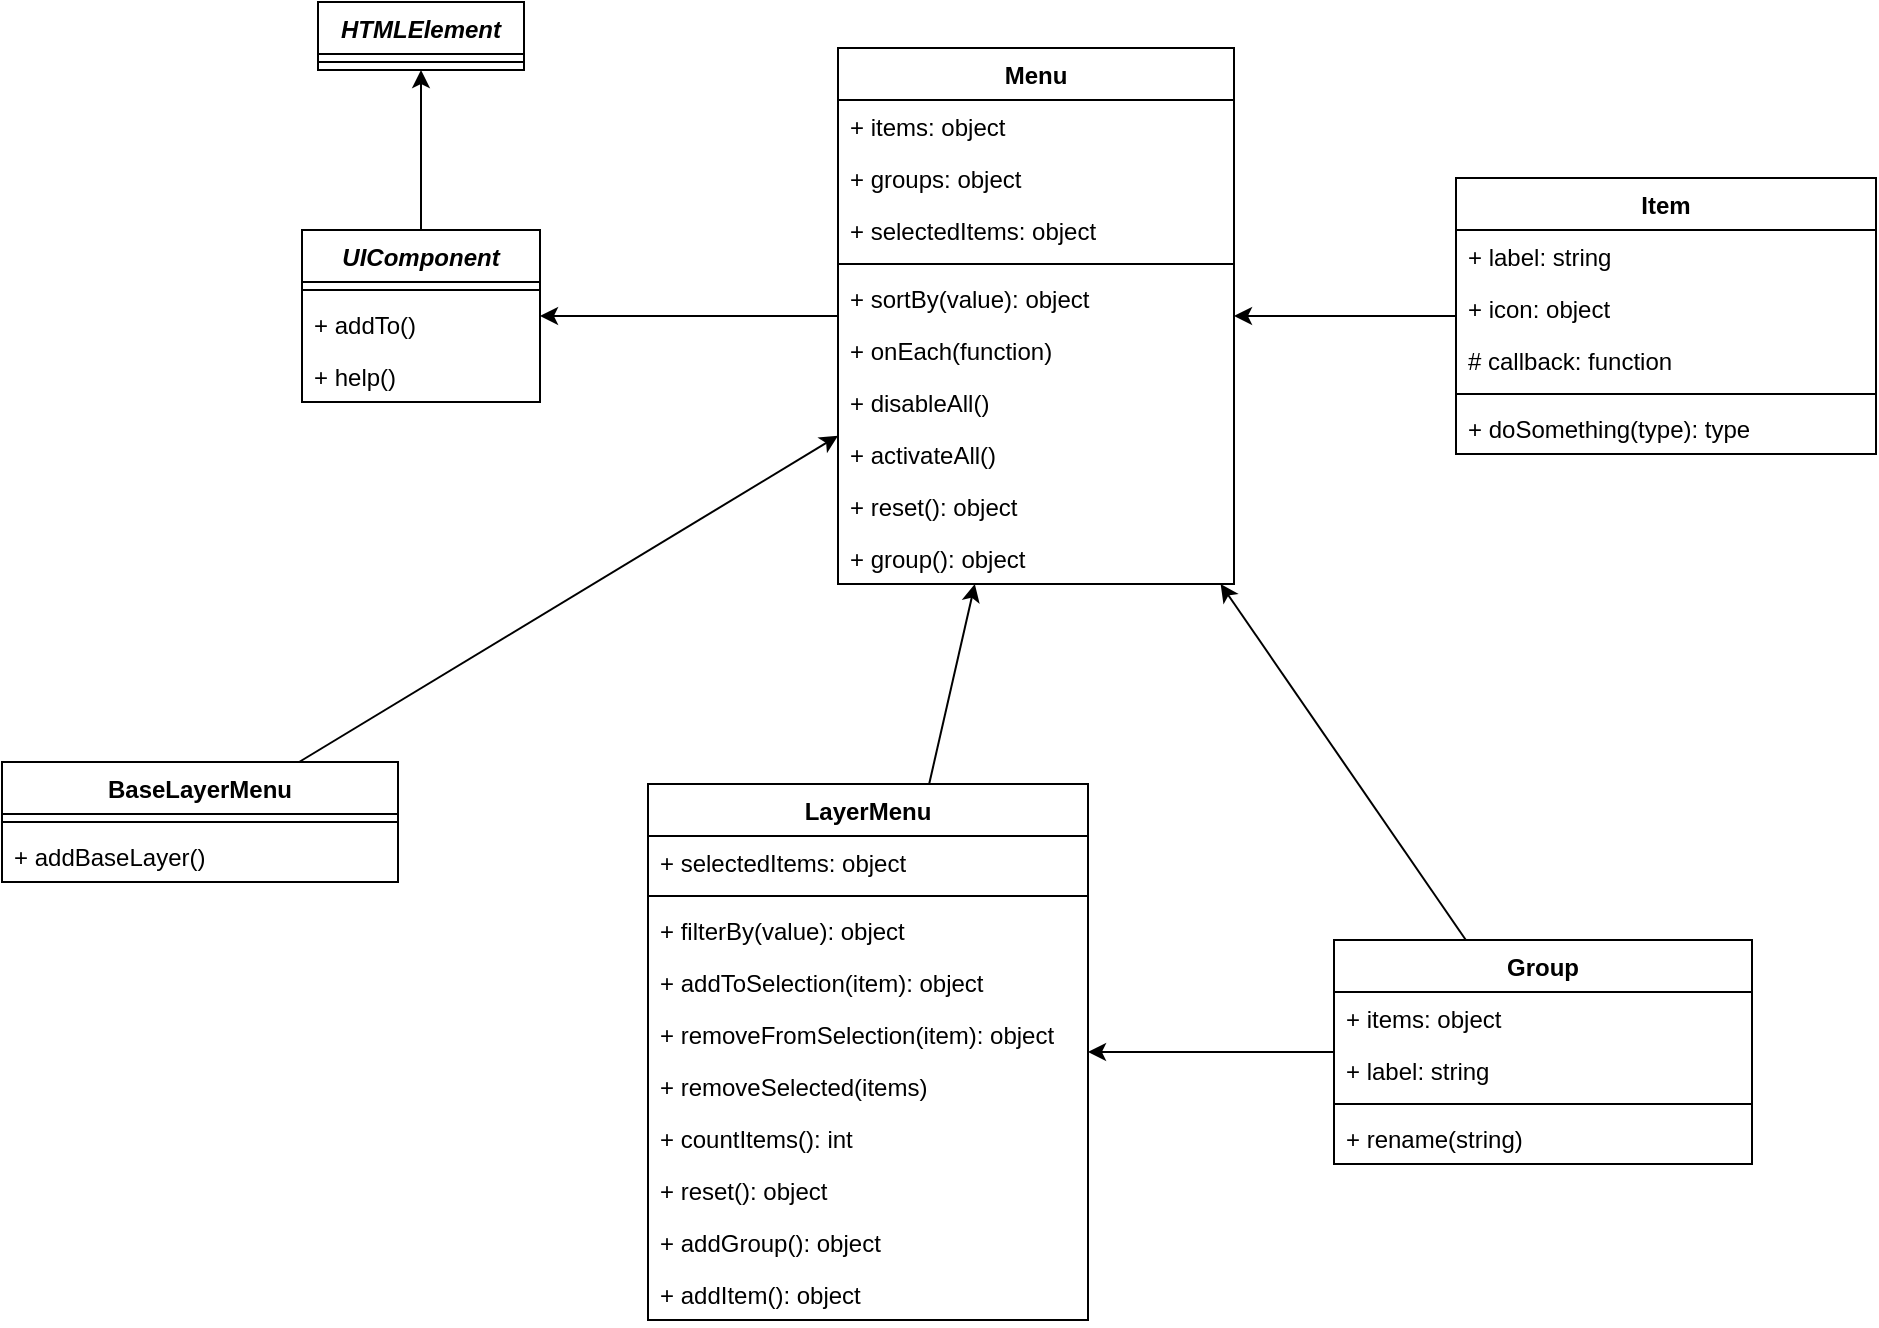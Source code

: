 <mxfile>
    <diagram id="CWb_n4CAjd2z9gFYFfTj" name="Class">
        <mxGraphModel dx="1021" dy="452" grid="0" gridSize="10" guides="1" tooltips="1" connect="1" arrows="1" fold="1" page="1" pageScale="1" pageWidth="1169" pageHeight="827" math="0" shadow="0">
            <root>
                <mxCell id="0"/>
                <mxCell id="1" parent="0"/>
                <mxCell id="MuC9Y600PxwRdUE7aGha-76" style="edgeStyle=none;html=1;" edge="1" parent="1" source="zH9yEyfcCZAy-cP3OPAp-57" target="MuC9Y600PxwRdUE7aGha-50">
                    <mxGeometry relative="1" as="geometry"/>
                </mxCell>
                <mxCell id="zH9yEyfcCZAy-cP3OPAp-57" value="Item" style="swimlane;fontStyle=1;align=center;verticalAlign=top;childLayout=stackLayout;horizontal=1;startSize=26;horizontalStack=0;resizeParent=1;resizeParentMax=0;resizeLast=0;collapsible=1;marginBottom=0;" parent="1" vertex="1">
                    <mxGeometry x="815" y="139" width="210" height="138" as="geometry">
                        <mxRectangle x="655" y="465" width="80" height="26" as="alternateBounds"/>
                    </mxGeometry>
                </mxCell>
                <mxCell id="12" value="+ label: string" style="text;strokeColor=none;fillColor=none;align=left;verticalAlign=top;spacingLeft=4;spacingRight=4;overflow=hidden;rotatable=0;points=[[0,0.5],[1,0.5]];portConstraint=eastwest;" parent="zH9yEyfcCZAy-cP3OPAp-57" vertex="1">
                    <mxGeometry y="26" width="210" height="26" as="geometry"/>
                </mxCell>
                <mxCell id="15" value="+ icon: object" style="text;strokeColor=none;fillColor=none;align=left;verticalAlign=top;spacingLeft=4;spacingRight=4;overflow=hidden;rotatable=0;points=[[0,0.5],[1,0.5]];portConstraint=eastwest;" parent="zH9yEyfcCZAy-cP3OPAp-57" vertex="1">
                    <mxGeometry y="52" width="210" height="26" as="geometry"/>
                </mxCell>
                <mxCell id="MuC9Y600PxwRdUE7aGha-41" value="# callback: function" style="text;strokeColor=none;fillColor=none;align=left;verticalAlign=top;spacingLeft=4;spacingRight=4;overflow=hidden;rotatable=0;points=[[0,0.5],[1,0.5]];portConstraint=eastwest;" vertex="1" parent="zH9yEyfcCZAy-cP3OPAp-57">
                    <mxGeometry y="78" width="210" height="26" as="geometry"/>
                </mxCell>
                <mxCell id="zH9yEyfcCZAy-cP3OPAp-59" value="" style="line;strokeWidth=1;fillColor=none;align=left;verticalAlign=middle;spacingTop=-1;spacingLeft=3;spacingRight=3;rotatable=0;labelPosition=right;points=[];portConstraint=eastwest;strokeColor=inherit;" parent="zH9yEyfcCZAy-cP3OPAp-57" vertex="1">
                    <mxGeometry y="104" width="210" height="8" as="geometry"/>
                </mxCell>
                <mxCell id="zH9yEyfcCZAy-cP3OPAp-83" value="+ doSomething(type): type" style="text;strokeColor=none;fillColor=none;align=left;verticalAlign=top;spacingLeft=4;spacingRight=4;overflow=hidden;rotatable=0;points=[[0,0.5],[1,0.5]];portConstraint=eastwest;" parent="zH9yEyfcCZAy-cP3OPAp-57" vertex="1">
                    <mxGeometry y="112" width="210" height="26" as="geometry"/>
                </mxCell>
                <mxCell id="MuC9Y600PxwRdUE7aGha-72" style="edgeStyle=none;html=1;" edge="1" parent="1" source="zH9yEyfcCZAy-cP3OPAp-61" target="MuC9Y600PxwRdUE7aGha-50">
                    <mxGeometry relative="1" as="geometry"/>
                </mxCell>
                <mxCell id="MuC9Y600PxwRdUE7aGha-75" style="edgeStyle=none;html=1;" edge="1" parent="1" source="zH9yEyfcCZAy-cP3OPAp-61" target="SXHfhw6Z6Lz09nfbXiYT-1">
                    <mxGeometry relative="1" as="geometry"/>
                </mxCell>
                <mxCell id="zH9yEyfcCZAy-cP3OPAp-61" value="Group" style="swimlane;fontStyle=1;align=center;verticalAlign=top;childLayout=stackLayout;horizontal=1;startSize=26;horizontalStack=0;resizeParent=1;resizeParentMax=0;resizeLast=0;collapsible=1;marginBottom=0;" parent="1" vertex="1">
                    <mxGeometry x="754" y="520" width="209" height="112" as="geometry"/>
                </mxCell>
                <mxCell id="11" value="+ items: object" style="text;strokeColor=none;fillColor=none;align=left;verticalAlign=top;spacingLeft=4;spacingRight=4;overflow=hidden;rotatable=0;points=[[0,0.5],[1,0.5]];portConstraint=eastwest;" parent="zH9yEyfcCZAy-cP3OPAp-61" vertex="1">
                    <mxGeometry y="26" width="209" height="26" as="geometry"/>
                </mxCell>
                <mxCell id="MuC9Y600PxwRdUE7aGha-49" value="+ label: string" style="text;strokeColor=none;fillColor=none;align=left;verticalAlign=top;spacingLeft=4;spacingRight=4;overflow=hidden;rotatable=0;points=[[0,0.5],[1,0.5]];portConstraint=eastwest;" vertex="1" parent="zH9yEyfcCZAy-cP3OPAp-61">
                    <mxGeometry y="52" width="209" height="26" as="geometry"/>
                </mxCell>
                <mxCell id="zH9yEyfcCZAy-cP3OPAp-63" value="" style="line;strokeWidth=1;fillColor=none;align=left;verticalAlign=middle;spacingTop=-1;spacingLeft=3;spacingRight=3;rotatable=0;labelPosition=right;points=[];portConstraint=eastwest;strokeColor=inherit;" parent="zH9yEyfcCZAy-cP3OPAp-61" vertex="1">
                    <mxGeometry y="78" width="209" height="8" as="geometry"/>
                </mxCell>
                <mxCell id="MuC9Y600PxwRdUE7aGha-48" value="+ rename(string)" style="text;strokeColor=none;fillColor=none;align=left;verticalAlign=top;spacingLeft=4;spacingRight=4;overflow=hidden;rotatable=0;points=[[0,0.5],[1,0.5]];portConstraint=eastwest;" vertex="1" parent="zH9yEyfcCZAy-cP3OPAp-61">
                    <mxGeometry y="86" width="209" height="26" as="geometry"/>
                </mxCell>
                <mxCell id="MuC9Y600PxwRdUE7aGha-66" style="edgeStyle=none;html=1;" edge="1" parent="1" source="SXHfhw6Z6Lz09nfbXiYT-1" target="MuC9Y600PxwRdUE7aGha-50">
                    <mxGeometry relative="1" as="geometry"/>
                </mxCell>
                <mxCell id="SXHfhw6Z6Lz09nfbXiYT-1" value="LayerMenu" style="swimlane;fontStyle=1;align=center;verticalAlign=top;childLayout=stackLayout;horizontal=1;startSize=26;horizontalStack=0;resizeParent=1;resizeParentMax=0;resizeLast=0;collapsible=1;marginBottom=0;" parent="1" vertex="1">
                    <mxGeometry x="411" y="442" width="220" height="268" as="geometry"/>
                </mxCell>
                <mxCell id="MuC9Y600PxwRdUE7aGha-64" value="+ selectedItems: object" style="text;strokeColor=none;fillColor=none;align=left;verticalAlign=top;spacingLeft=4;spacingRight=4;overflow=hidden;rotatable=0;points=[[0,0.5],[1,0.5]];portConstraint=eastwest;" vertex="1" parent="SXHfhw6Z6Lz09nfbXiYT-1">
                    <mxGeometry y="26" width="220" height="26" as="geometry"/>
                </mxCell>
                <mxCell id="SXHfhw6Z6Lz09nfbXiYT-3" value="" style="line;strokeWidth=1;fillColor=none;align=left;verticalAlign=middle;spacingTop=-1;spacingLeft=3;spacingRight=3;rotatable=0;labelPosition=right;points=[];portConstraint=eastwest;strokeColor=inherit;" parent="SXHfhw6Z6Lz09nfbXiYT-1" vertex="1">
                    <mxGeometry y="52" width="220" height="8" as="geometry"/>
                </mxCell>
                <mxCell id="MuC9Y600PxwRdUE7aGha-17" value="+ filterBy(value): object" style="text;strokeColor=none;fillColor=none;align=left;verticalAlign=top;spacingLeft=4;spacingRight=4;overflow=hidden;rotatable=0;points=[[0,0.5],[1,0.5]];portConstraint=eastwest;" vertex="1" parent="SXHfhw6Z6Lz09nfbXiYT-1">
                    <mxGeometry y="60" width="220" height="26" as="geometry"/>
                </mxCell>
                <mxCell id="MuC9Y600PxwRdUE7aGha-60" value="+ addToSelection(item): object" style="text;strokeColor=none;fillColor=none;align=left;verticalAlign=top;spacingLeft=4;spacingRight=4;overflow=hidden;rotatable=0;points=[[0,0.5],[1,0.5]];portConstraint=eastwest;" vertex="1" parent="SXHfhw6Z6Lz09nfbXiYT-1">
                    <mxGeometry y="86" width="220" height="26" as="geometry"/>
                </mxCell>
                <mxCell id="MuC9Y600PxwRdUE7aGha-18" value="+ removeFromSelection(item): object" style="text;strokeColor=none;fillColor=none;align=left;verticalAlign=top;spacingLeft=4;spacingRight=4;overflow=hidden;rotatable=0;points=[[0,0.5],[1,0.5]];portConstraint=eastwest;" vertex="1" parent="SXHfhw6Z6Lz09nfbXiYT-1">
                    <mxGeometry y="112" width="220" height="26" as="geometry"/>
                </mxCell>
                <mxCell id="MuC9Y600PxwRdUE7aGha-19" value="+ removeSelected(items)" style="text;strokeColor=none;fillColor=none;align=left;verticalAlign=top;spacingLeft=4;spacingRight=4;overflow=hidden;rotatable=0;points=[[0,0.5],[1,0.5]];portConstraint=eastwest;" vertex="1" parent="SXHfhw6Z6Lz09nfbXiYT-1">
                    <mxGeometry y="138" width="220" height="26" as="geometry"/>
                </mxCell>
                <mxCell id="MuC9Y600PxwRdUE7aGha-20" value="+ countItems(): int" style="text;strokeColor=none;fillColor=none;align=left;verticalAlign=top;spacingLeft=4;spacingRight=4;overflow=hidden;rotatable=0;points=[[0,0.5],[1,0.5]];portConstraint=eastwest;" vertex="1" parent="SXHfhw6Z6Lz09nfbXiYT-1">
                    <mxGeometry y="164" width="220" height="26" as="geometry"/>
                </mxCell>
                <mxCell id="MuC9Y600PxwRdUE7aGha-21" value="+ reset(): object" style="text;strokeColor=none;fillColor=none;align=left;verticalAlign=top;spacingLeft=4;spacingRight=4;overflow=hidden;rotatable=0;points=[[0,0.5],[1,0.5]];portConstraint=eastwest;" vertex="1" parent="SXHfhw6Z6Lz09nfbXiYT-1">
                    <mxGeometry y="190" width="220" height="26" as="geometry"/>
                </mxCell>
                <mxCell id="MuC9Y600PxwRdUE7aGha-61" value="+ addGroup(): object" style="text;strokeColor=none;fillColor=none;align=left;verticalAlign=top;spacingLeft=4;spacingRight=4;overflow=hidden;rotatable=0;points=[[0,0.5],[1,0.5]];portConstraint=eastwest;" vertex="1" parent="SXHfhw6Z6Lz09nfbXiYT-1">
                    <mxGeometry y="216" width="220" height="26" as="geometry"/>
                </mxCell>
                <mxCell id="MuC9Y600PxwRdUE7aGha-23" value="+ addItem(): object" style="text;strokeColor=none;fillColor=none;align=left;verticalAlign=top;spacingLeft=4;spacingRight=4;overflow=hidden;rotatable=0;points=[[0,0.5],[1,0.5]];portConstraint=eastwest;" vertex="1" parent="SXHfhw6Z6Lz09nfbXiYT-1">
                    <mxGeometry y="242" width="220" height="26" as="geometry"/>
                </mxCell>
                <mxCell id="MuC9Y600PxwRdUE7aGha-47" value="" style="edgeStyle=none;html=1;" edge="1" parent="1" source="zH9yEyfcCZAy-cP3OPAp-73" target="MuC9Y600PxwRdUE7aGha-42">
                    <mxGeometry relative="1" as="geometry"/>
                </mxCell>
                <mxCell id="zH9yEyfcCZAy-cP3OPAp-73" value="UIComponent" style="swimlane;fontStyle=3;align=center;verticalAlign=top;childLayout=stackLayout;horizontal=1;startSize=26;horizontalStack=0;resizeParent=1;resizeParentMax=0;resizeLast=0;collapsible=1;marginBottom=0;shadow=0;" parent="1" vertex="1">
                    <mxGeometry x="238" y="165" width="119" height="86" as="geometry"/>
                </mxCell>
                <mxCell id="zH9yEyfcCZAy-cP3OPAp-75" value="" style="line;strokeWidth=1;fillColor=none;align=left;verticalAlign=middle;spacingTop=-1;spacingLeft=3;spacingRight=3;rotatable=0;labelPosition=right;points=[];portConstraint=eastwest;strokeColor=inherit;" parent="zH9yEyfcCZAy-cP3OPAp-73" vertex="1">
                    <mxGeometry y="26" width="119" height="8" as="geometry"/>
                </mxCell>
                <mxCell id="GuAcYDnVSEdRQ6eYFPWp-65" value="+ addTo()" style="text;strokeColor=none;fillColor=none;align=left;verticalAlign=top;spacingLeft=4;spacingRight=4;overflow=hidden;rotatable=0;points=[[0,0.5],[1,0.5]];portConstraint=eastwest;" parent="zH9yEyfcCZAy-cP3OPAp-73" vertex="1">
                    <mxGeometry y="34" width="119" height="26" as="geometry"/>
                </mxCell>
                <mxCell id="MuC9Y600PxwRdUE7aGha-22" value="+ help()" style="text;strokeColor=none;fillColor=none;align=left;verticalAlign=top;spacingLeft=4;spacingRight=4;overflow=hidden;rotatable=0;points=[[0,0.5],[1,0.5]];portConstraint=eastwest;" vertex="1" parent="zH9yEyfcCZAy-cP3OPAp-73">
                    <mxGeometry y="60" width="119" height="26" as="geometry"/>
                </mxCell>
                <mxCell id="MuC9Y600PxwRdUE7aGha-67" style="edgeStyle=none;html=1;" edge="1" parent="1" source="MuC9Y600PxwRdUE7aGha-24" target="MuC9Y600PxwRdUE7aGha-50">
                    <mxGeometry relative="1" as="geometry"/>
                </mxCell>
                <mxCell id="MuC9Y600PxwRdUE7aGha-24" value="BaseLayerMenu" style="swimlane;fontStyle=1;align=center;verticalAlign=top;childLayout=stackLayout;horizontal=1;startSize=26;horizontalStack=0;resizeParent=1;resizeParentMax=0;resizeLast=0;collapsible=1;marginBottom=0;" vertex="1" parent="1">
                    <mxGeometry x="88" y="431" width="198" height="60" as="geometry"/>
                </mxCell>
                <mxCell id="MuC9Y600PxwRdUE7aGha-26" value="" style="line;strokeWidth=1;fillColor=none;align=left;verticalAlign=middle;spacingTop=-1;spacingLeft=3;spacingRight=3;rotatable=0;labelPosition=right;points=[];portConstraint=eastwest;strokeColor=inherit;" vertex="1" parent="MuC9Y600PxwRdUE7aGha-24">
                    <mxGeometry y="26" width="198" height="8" as="geometry"/>
                </mxCell>
                <mxCell id="MuC9Y600PxwRdUE7aGha-33" value="+ addBaseLayer()" style="text;strokeColor=none;fillColor=none;align=left;verticalAlign=top;spacingLeft=4;spacingRight=4;overflow=hidden;rotatable=0;points=[[0,0.5],[1,0.5]];portConstraint=eastwest;" vertex="1" parent="MuC9Y600PxwRdUE7aGha-24">
                    <mxGeometry y="34" width="198" height="26" as="geometry"/>
                </mxCell>
                <mxCell id="MuC9Y600PxwRdUE7aGha-42" value="HTMLElement" style="swimlane;fontStyle=3;align=center;verticalAlign=top;childLayout=stackLayout;horizontal=1;startSize=26;horizontalStack=0;resizeParent=1;resizeParentMax=0;resizeLast=0;collapsible=1;marginBottom=0;shadow=0;" vertex="1" parent="1">
                    <mxGeometry x="246" y="51" width="103" height="34" as="geometry"/>
                </mxCell>
                <mxCell id="MuC9Y600PxwRdUE7aGha-43" value="" style="line;strokeWidth=1;fillColor=none;align=left;verticalAlign=middle;spacingTop=-1;spacingLeft=3;spacingRight=3;rotatable=0;labelPosition=right;points=[];portConstraint=eastwest;strokeColor=inherit;" vertex="1" parent="MuC9Y600PxwRdUE7aGha-42">
                    <mxGeometry y="26" width="103" height="8" as="geometry"/>
                </mxCell>
                <mxCell id="MuC9Y600PxwRdUE7aGha-68" style="edgeStyle=none;html=1;" edge="1" parent="1" source="MuC9Y600PxwRdUE7aGha-50" target="zH9yEyfcCZAy-cP3OPAp-73">
                    <mxGeometry relative="1" as="geometry"/>
                </mxCell>
                <mxCell id="MuC9Y600PxwRdUE7aGha-50" value="Menu" style="swimlane;fontStyle=1;align=center;verticalAlign=top;childLayout=stackLayout;horizontal=1;startSize=26;horizontalStack=0;resizeParent=1;resizeParentMax=0;resizeLast=0;collapsible=1;marginBottom=0;" vertex="1" parent="1">
                    <mxGeometry x="506" y="74" width="198" height="268" as="geometry"/>
                </mxCell>
                <mxCell id="MuC9Y600PxwRdUE7aGha-51" value="+ items: object" style="text;strokeColor=none;fillColor=none;align=left;verticalAlign=top;spacingLeft=4;spacingRight=4;overflow=hidden;rotatable=0;points=[[0,0.5],[1,0.5]];portConstraint=eastwest;" vertex="1" parent="MuC9Y600PxwRdUE7aGha-50">
                    <mxGeometry y="26" width="198" height="26" as="geometry"/>
                </mxCell>
                <mxCell id="MuC9Y600PxwRdUE7aGha-56" value="+ groups: object" style="text;strokeColor=none;fillColor=none;align=left;verticalAlign=top;spacingLeft=4;spacingRight=4;overflow=hidden;rotatable=0;points=[[0,0.5],[1,0.5]];portConstraint=eastwest;" vertex="1" parent="MuC9Y600PxwRdUE7aGha-50">
                    <mxGeometry y="52" width="198" height="26" as="geometry"/>
                </mxCell>
                <mxCell id="MuC9Y600PxwRdUE7aGha-65" value="+ selectedItems: object" style="text;strokeColor=none;fillColor=none;align=left;verticalAlign=top;spacingLeft=4;spacingRight=4;overflow=hidden;rotatable=0;points=[[0,0.5],[1,0.5]];portConstraint=eastwest;" vertex="1" parent="MuC9Y600PxwRdUE7aGha-50">
                    <mxGeometry y="78" width="198" height="26" as="geometry"/>
                </mxCell>
                <mxCell id="MuC9Y600PxwRdUE7aGha-52" value="" style="line;strokeWidth=1;fillColor=none;align=left;verticalAlign=middle;spacingTop=-1;spacingLeft=3;spacingRight=3;rotatable=0;labelPosition=right;points=[];portConstraint=eastwest;strokeColor=inherit;" vertex="1" parent="MuC9Y600PxwRdUE7aGha-50">
                    <mxGeometry y="104" width="198" height="8" as="geometry"/>
                </mxCell>
                <mxCell id="MuC9Y600PxwRdUE7aGha-53" value="+ sortBy(value): object" style="text;strokeColor=none;fillColor=none;align=left;verticalAlign=top;spacingLeft=4;spacingRight=4;overflow=hidden;rotatable=0;points=[[0,0.5],[1,0.5]];portConstraint=eastwest;" vertex="1" parent="MuC9Y600PxwRdUE7aGha-50">
                    <mxGeometry y="112" width="198" height="26" as="geometry"/>
                </mxCell>
                <mxCell id="zH9yEyfcCZAy-cP3OPAp-76" value="+ onEach(function)" style="text;strokeColor=none;fillColor=none;align=left;verticalAlign=top;spacingLeft=4;spacingRight=4;overflow=hidden;rotatable=0;points=[[0,0.5],[1,0.5]];portConstraint=eastwest;" parent="MuC9Y600PxwRdUE7aGha-50" vertex="1">
                    <mxGeometry y="138" width="198" height="26" as="geometry"/>
                </mxCell>
                <mxCell id="MuC9Y600PxwRdUE7aGha-58" value="+ disableAll()" style="text;strokeColor=none;fillColor=none;align=left;verticalAlign=top;spacingLeft=4;spacingRight=4;overflow=hidden;rotatable=0;points=[[0,0.5],[1,0.5]];portConstraint=eastwest;" vertex="1" parent="MuC9Y600PxwRdUE7aGha-50">
                    <mxGeometry y="164" width="198" height="26" as="geometry"/>
                </mxCell>
                <mxCell id="MuC9Y600PxwRdUE7aGha-57" value="+ activateAll()" style="text;strokeColor=none;fillColor=none;align=left;verticalAlign=top;spacingLeft=4;spacingRight=4;overflow=hidden;rotatable=0;points=[[0,0.5],[1,0.5]];portConstraint=eastwest;" vertex="1" parent="MuC9Y600PxwRdUE7aGha-50">
                    <mxGeometry y="190" width="198" height="26" as="geometry"/>
                </mxCell>
                <mxCell id="MuC9Y600PxwRdUE7aGha-54" value="+ reset(): object" style="text;strokeColor=none;fillColor=none;align=left;verticalAlign=top;spacingLeft=4;spacingRight=4;overflow=hidden;rotatable=0;points=[[0,0.5],[1,0.5]];portConstraint=eastwest;" vertex="1" parent="MuC9Y600PxwRdUE7aGha-50">
                    <mxGeometry y="216" width="198" height="26" as="geometry"/>
                </mxCell>
                <mxCell id="MuC9Y600PxwRdUE7aGha-55" value="+ group(): object" style="text;strokeColor=none;fillColor=none;align=left;verticalAlign=top;spacingLeft=4;spacingRight=4;overflow=hidden;rotatable=0;points=[[0,0.5],[1,0.5]];portConstraint=eastwest;" vertex="1" parent="MuC9Y600PxwRdUE7aGha-50">
                    <mxGeometry y="242" width="198" height="26" as="geometry"/>
                </mxCell>
            </root>
        </mxGraphModel>
    </diagram>
</mxfile>